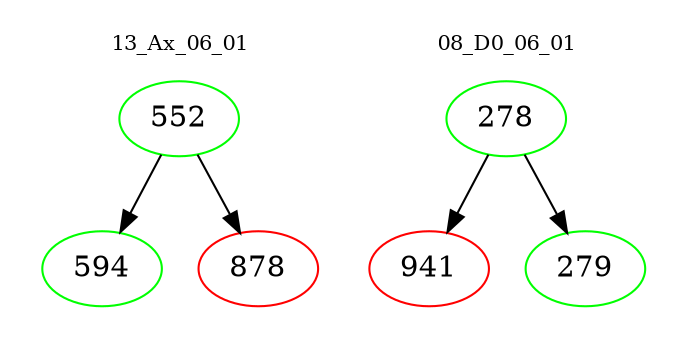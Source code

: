 digraph{
subgraph cluster_0 {
color = white
label = "13_Ax_06_01";
fontsize=10;
T0_552 [label="552", color="green"]
T0_552 -> T0_594 [color="black"]
T0_594 [label="594", color="green"]
T0_552 -> T0_878 [color="black"]
T0_878 [label="878", color="red"]
}
subgraph cluster_1 {
color = white
label = "08_D0_06_01";
fontsize=10;
T1_278 [label="278", color="green"]
T1_278 -> T1_941 [color="black"]
T1_941 [label="941", color="red"]
T1_278 -> T1_279 [color="black"]
T1_279 [label="279", color="green"]
}
}
